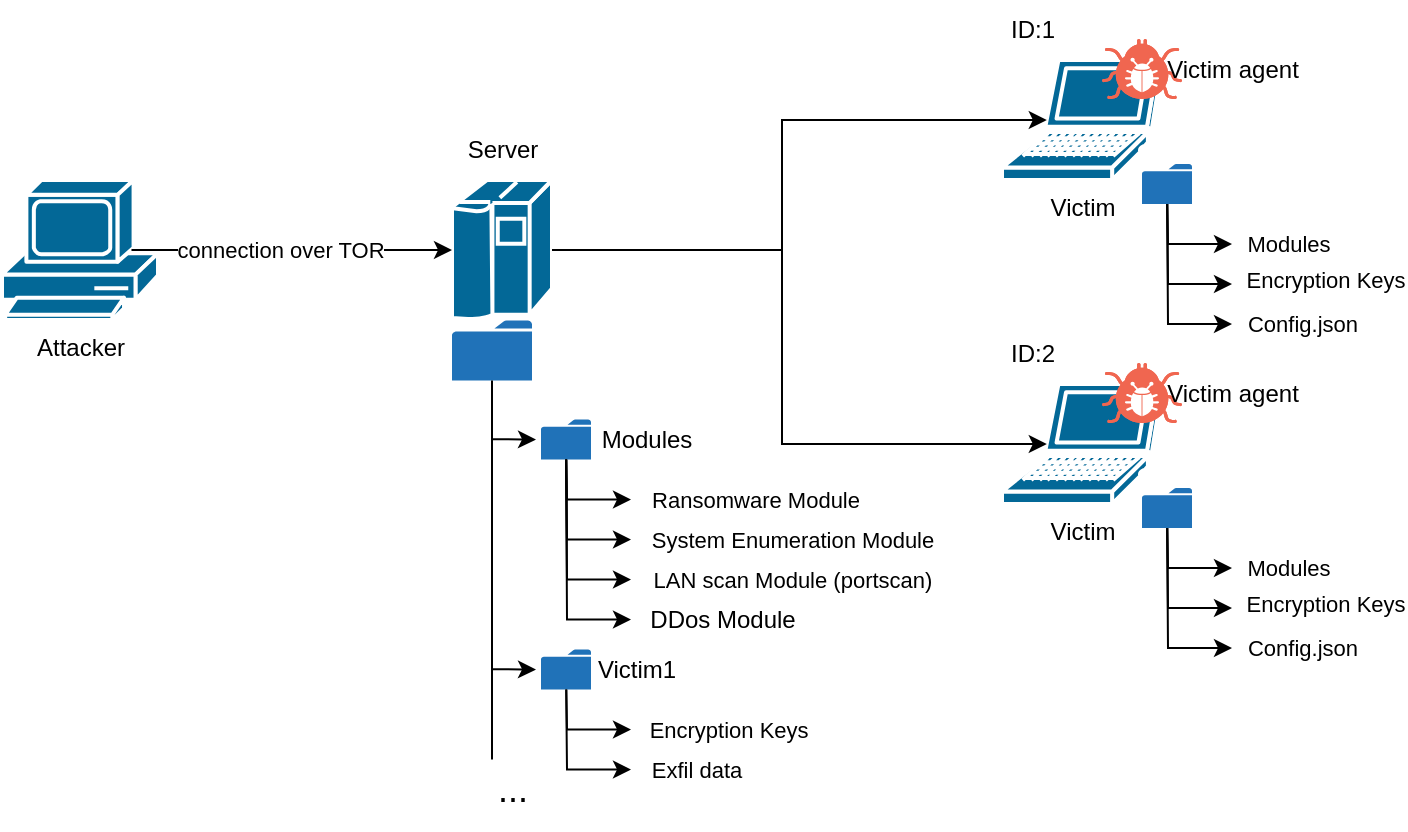 <mxfile version="22.0.2" type="device">
  <diagram name="Page-1" id="U8pL67H3mKZdyEpjexQA">
    <mxGraphModel dx="1047" dy="540" grid="1" gridSize="10" guides="1" tooltips="1" connect="1" arrows="1" fold="1" page="1" pageScale="1" pageWidth="827" pageHeight="1169" math="0" shadow="0">
      <root>
        <mxCell id="0" />
        <mxCell id="1" parent="0" />
        <mxCell id="BqZBBj4OeminQfhaGTYy-5" value="" style="shape=mxgraph.cisco.computers_and_peripherals.ibm_mainframe;html=1;pointerEvents=1;dashed=0;fillColor=#036897;strokeColor=#ffffff;strokeWidth=2;verticalLabelPosition=bottom;verticalAlign=top;align=center;outlineConnect=0;" vertex="1" parent="1">
          <mxGeometry x="265" y="330" width="50" height="70" as="geometry" />
        </mxCell>
        <mxCell id="BqZBBj4OeminQfhaGTYy-6" value="Attacker&lt;br&gt;" style="shape=mxgraph.cisco.computers_and_peripherals.pc;html=1;pointerEvents=1;dashed=0;fillColor=#036897;strokeColor=#ffffff;strokeWidth=2;verticalLabelPosition=bottom;verticalAlign=top;align=center;outlineConnect=0;" vertex="1" parent="1">
          <mxGeometry x="40" y="330" width="78" height="70" as="geometry" />
        </mxCell>
        <mxCell id="BqZBBj4OeminQfhaGTYy-7" style="edgeStyle=orthogonalEdgeStyle;rounded=0;orthogonalLoop=1;jettySize=auto;html=1;exitX=0.83;exitY=0.5;exitDx=0;exitDy=0;exitPerimeter=0;entryX=0;entryY=0.5;entryDx=0;entryDy=0;entryPerimeter=0;" edge="1" parent="1" source="BqZBBj4OeminQfhaGTYy-6" target="BqZBBj4OeminQfhaGTYy-5">
          <mxGeometry relative="1" as="geometry" />
        </mxCell>
        <mxCell id="BqZBBj4OeminQfhaGTYy-8" value="connection over TOR" style="edgeLabel;html=1;align=center;verticalAlign=middle;resizable=0;points=[];" vertex="1" connectable="0" parent="BqZBBj4OeminQfhaGTYy-7">
          <mxGeometry x="0.231" y="-4" relative="1" as="geometry">
            <mxPoint x="-24" y="-4" as="offset" />
          </mxGeometry>
        </mxCell>
        <mxCell id="BqZBBj4OeminQfhaGTYy-9" value="Victim" style="shape=mxgraph.cisco.computers_and_peripherals.laptop;html=1;pointerEvents=1;dashed=0;fillColor=#036897;strokeColor=#ffffff;strokeWidth=2;verticalLabelPosition=bottom;verticalAlign=top;align=center;outlineConnect=0;" vertex="1" parent="1">
          <mxGeometry x="540" y="432" width="80" height="60" as="geometry" />
        </mxCell>
        <mxCell id="BqZBBj4OeminQfhaGTYy-10" value="" style="verticalLabelPosition=bottom;sketch=0;html=1;fillColor=#F06650;strokeColor=#ffffff;verticalAlign=top;align=center;points=[];pointerEvents=1;shape=mxgraph.cisco_safe.compositeIcon;bgIcon=threat3;resIcon=mxgraph.cisco_safe.threat.threat_c7;" vertex="1" parent="1">
          <mxGeometry x="590" y="421.5" width="40" height="30" as="geometry" />
        </mxCell>
        <mxCell id="BqZBBj4OeminQfhaGTYy-12" value="ID:2" style="text;html=1;align=center;verticalAlign=middle;resizable=0;points=[];autosize=1;strokeColor=none;fillColor=none;" vertex="1" parent="1">
          <mxGeometry x="530" y="402" width="50" height="30" as="geometry" />
        </mxCell>
        <mxCell id="BqZBBj4OeminQfhaGTYy-16" value="" style="sketch=0;pointerEvents=1;shadow=0;dashed=0;html=1;strokeColor=none;labelPosition=center;verticalLabelPosition=bottom;verticalAlign=top;outlineConnect=0;align=center;shape=mxgraph.office.concepts.folder;fillColor=#2072B8;direction=east;" vertex="1" parent="1">
          <mxGeometry x="265" y="400.25" width="40" height="30" as="geometry" />
        </mxCell>
        <mxCell id="BqZBBj4OeminQfhaGTYy-17" value="" style="sketch=0;pointerEvents=1;shadow=0;dashed=0;html=1;strokeColor=none;labelPosition=center;verticalLabelPosition=bottom;verticalAlign=top;outlineConnect=0;align=center;shape=mxgraph.office.concepts.folder;fillColor=#2072B8;direction=east;" vertex="1" parent="1">
          <mxGeometry x="309.5" y="449.75" width="25" height="20" as="geometry" />
        </mxCell>
        <mxCell id="BqZBBj4OeminQfhaGTYy-18" value="Modules" style="text;html=1;align=center;verticalAlign=middle;resizable=0;points=[];autosize=1;strokeColor=none;fillColor=none;" vertex="1" parent="1">
          <mxGeometry x="327" y="444.75" width="70" height="30" as="geometry" />
        </mxCell>
        <mxCell id="BqZBBj4OeminQfhaGTYy-27" value="" style="endArrow=classic;html=1;rounded=0;fontSize=26;" edge="1" parent="1" source="BqZBBj4OeminQfhaGTYy-17">
          <mxGeometry width="50" height="50" relative="1" as="geometry">
            <mxPoint x="319.5" y="479.75" as="sourcePoint" />
            <mxPoint x="354.5" y="509.75" as="targetPoint" />
            <Array as="points">
              <mxPoint x="322.5" y="509.75" />
            </Array>
          </mxGeometry>
        </mxCell>
        <mxCell id="BqZBBj4OeminQfhaGTYy-30" value="System Enumeration Module" style="edgeLabel;html=1;align=center;verticalAlign=middle;resizable=0;points=[];" vertex="1" connectable="0" parent="BqZBBj4OeminQfhaGTYy-27">
          <mxGeometry x="0.868" relative="1" as="geometry">
            <mxPoint x="85" as="offset" />
          </mxGeometry>
        </mxCell>
        <mxCell id="BqZBBj4OeminQfhaGTYy-31" value="" style="endArrow=classic;html=1;rounded=0;fontSize=26;" edge="1" parent="1" source="BqZBBj4OeminQfhaGTYy-17">
          <mxGeometry width="50" height="50" relative="1" as="geometry">
            <mxPoint x="332.5" y="479.75" as="sourcePoint" />
            <mxPoint x="354.5" y="489.75" as="targetPoint" />
            <Array as="points">
              <mxPoint x="322.5" y="489.75" />
              <mxPoint x="334.5" y="489.75" />
            </Array>
          </mxGeometry>
        </mxCell>
        <mxCell id="BqZBBj4OeminQfhaGTYy-33" value="&amp;nbsp;Ransomware Module" style="edgeLabel;html=1;align=center;verticalAlign=middle;resizable=0;points=[];" vertex="1" connectable="0" parent="1">
          <mxGeometry x="414.504" y="489.75" as="geometry" />
        </mxCell>
        <mxCell id="BqZBBj4OeminQfhaGTYy-37" value="" style="endArrow=classic;html=1;rounded=0;fontSize=26;" edge="1" parent="1" source="BqZBBj4OeminQfhaGTYy-17">
          <mxGeometry width="50" height="50" relative="1" as="geometry">
            <mxPoint x="324.5" y="509.75" as="sourcePoint" />
            <mxPoint x="354.5" y="529.75" as="targetPoint" />
            <Array as="points">
              <mxPoint x="322.5" y="529.75" />
            </Array>
          </mxGeometry>
        </mxCell>
        <mxCell id="BqZBBj4OeminQfhaGTYy-38" value="LAN scan Module (portscan)" style="edgeLabel;html=1;align=center;verticalAlign=middle;resizable=0;points=[];" vertex="1" connectable="0" parent="1">
          <mxGeometry x="434.501" y="529.75" as="geometry" />
        </mxCell>
        <mxCell id="BqZBBj4OeminQfhaGTYy-41" value="" style="endArrow=classic;html=1;rounded=0;fontSize=26;" edge="1" parent="1" source="BqZBBj4OeminQfhaGTYy-17">
          <mxGeometry width="50" height="50" relative="1" as="geometry">
            <mxPoint x="314.5" y="549.75" as="sourcePoint" />
            <mxPoint x="354.5" y="549.75" as="targetPoint" />
            <Array as="points">
              <mxPoint x="322.5" y="549.75" />
            </Array>
          </mxGeometry>
        </mxCell>
        <mxCell id="BqZBBj4OeminQfhaGTYy-43" value="DDos Module" style="text;html=1;align=center;verticalAlign=middle;resizable=0;points=[];autosize=1;strokeColor=none;fillColor=none;" vertex="1" parent="1">
          <mxGeometry x="349.5" y="534.75" width="100" height="30" as="geometry" />
        </mxCell>
        <mxCell id="BqZBBj4OeminQfhaGTYy-52" value="" style="sketch=0;pointerEvents=1;shadow=0;dashed=0;html=1;strokeColor=none;labelPosition=center;verticalLabelPosition=bottom;verticalAlign=top;outlineConnect=0;align=center;shape=mxgraph.office.concepts.folder;fillColor=#2072B8;direction=east;" vertex="1" parent="1">
          <mxGeometry x="610" y="484" width="25" height="20" as="geometry" />
        </mxCell>
        <mxCell id="BqZBBj4OeminQfhaGTYy-53" value="" style="endArrow=classic;html=1;rounded=0;fontSize=26;" edge="1" parent="1" source="BqZBBj4OeminQfhaGTYy-52">
          <mxGeometry width="50" height="50" relative="1" as="geometry">
            <mxPoint x="620" y="514" as="sourcePoint" />
            <mxPoint x="655" y="544" as="targetPoint" />
            <Array as="points">
              <mxPoint x="623" y="544" />
            </Array>
          </mxGeometry>
        </mxCell>
        <mxCell id="BqZBBj4OeminQfhaGTYy-54" value="&amp;nbsp;Encryption Keys" style="edgeLabel;html=1;align=center;verticalAlign=middle;resizable=0;points=[];" vertex="1" connectable="0" parent="BqZBBj4OeminQfhaGTYy-53">
          <mxGeometry x="0.868" relative="1" as="geometry">
            <mxPoint x="50" y="-2" as="offset" />
          </mxGeometry>
        </mxCell>
        <mxCell id="BqZBBj4OeminQfhaGTYy-55" value="" style="endArrow=classic;html=1;rounded=0;fontSize=26;" edge="1" parent="1" source="BqZBBj4OeminQfhaGTYy-52">
          <mxGeometry width="50" height="50" relative="1" as="geometry">
            <mxPoint x="633" y="514" as="sourcePoint" />
            <mxPoint x="655" y="524" as="targetPoint" />
            <Array as="points">
              <mxPoint x="623" y="524" />
              <mxPoint x="635" y="524" />
            </Array>
          </mxGeometry>
        </mxCell>
        <mxCell id="BqZBBj4OeminQfhaGTYy-56" value="Modules" style="edgeLabel;html=1;align=center;verticalAlign=middle;resizable=0;points=[];" vertex="1" connectable="0" parent="1">
          <mxGeometry x="680.004" y="521.5" as="geometry">
            <mxPoint x="3" y="2" as="offset" />
          </mxGeometry>
        </mxCell>
        <mxCell id="BqZBBj4OeminQfhaGTYy-57" value="" style="endArrow=classic;html=1;rounded=0;fontSize=26;" edge="1" parent="1" source="BqZBBj4OeminQfhaGTYy-52">
          <mxGeometry width="50" height="50" relative="1" as="geometry">
            <mxPoint x="625" y="544" as="sourcePoint" />
            <mxPoint x="655" y="564" as="targetPoint" />
            <Array as="points">
              <mxPoint x="623" y="564" />
            </Array>
          </mxGeometry>
        </mxCell>
        <mxCell id="BqZBBj4OeminQfhaGTYy-58" value="Config.json" style="edgeLabel;html=1;align=center;verticalAlign=middle;resizable=0;points=[];" vertex="1" connectable="0" parent="1">
          <mxGeometry x="690.001" y="564.0" as="geometry" />
        </mxCell>
        <mxCell id="BqZBBj4OeminQfhaGTYy-62" value="Victim agent" style="text;html=1;align=center;verticalAlign=middle;resizable=0;points=[];autosize=1;strokeColor=none;fillColor=none;" vertex="1" parent="1">
          <mxGeometry x="610" y="421.5" width="90" height="30" as="geometry" />
        </mxCell>
        <mxCell id="BqZBBj4OeminQfhaGTYy-63" value="Victim" style="shape=mxgraph.cisco.computers_and_peripherals.laptop;html=1;pointerEvents=1;dashed=0;fillColor=#036897;strokeColor=#ffffff;strokeWidth=2;verticalLabelPosition=bottom;verticalAlign=top;align=center;outlineConnect=0;" vertex="1" parent="1">
          <mxGeometry x="540" y="270" width="80" height="60" as="geometry" />
        </mxCell>
        <mxCell id="BqZBBj4OeminQfhaGTYy-64" value="" style="verticalLabelPosition=bottom;sketch=0;html=1;fillColor=#F06650;strokeColor=#ffffff;verticalAlign=top;align=center;points=[];pointerEvents=1;shape=mxgraph.cisco_safe.compositeIcon;bgIcon=threat3;resIcon=mxgraph.cisco_safe.threat.threat_c7;" vertex="1" parent="1">
          <mxGeometry x="590" y="259.5" width="40" height="30" as="geometry" />
        </mxCell>
        <mxCell id="BqZBBj4OeminQfhaGTYy-65" value="ID:1" style="text;html=1;align=center;verticalAlign=middle;resizable=0;points=[];autosize=1;strokeColor=none;fillColor=none;" vertex="1" parent="1">
          <mxGeometry x="530" y="240" width="50" height="30" as="geometry" />
        </mxCell>
        <mxCell id="BqZBBj4OeminQfhaGTYy-66" value="" style="sketch=0;pointerEvents=1;shadow=0;dashed=0;html=1;strokeColor=none;labelPosition=center;verticalLabelPosition=bottom;verticalAlign=top;outlineConnect=0;align=center;shape=mxgraph.office.concepts.folder;fillColor=#2072B8;direction=east;" vertex="1" parent="1">
          <mxGeometry x="610" y="322" width="25" height="20" as="geometry" />
        </mxCell>
        <mxCell id="BqZBBj4OeminQfhaGTYy-67" value="" style="endArrow=classic;html=1;rounded=0;fontSize=26;" edge="1" parent="1" source="BqZBBj4OeminQfhaGTYy-66">
          <mxGeometry width="50" height="50" relative="1" as="geometry">
            <mxPoint x="620" y="352" as="sourcePoint" />
            <mxPoint x="655" y="382" as="targetPoint" />
            <Array as="points">
              <mxPoint x="623" y="382" />
            </Array>
          </mxGeometry>
        </mxCell>
        <mxCell id="BqZBBj4OeminQfhaGTYy-68" value="&amp;nbsp;Encryption Keys" style="edgeLabel;html=1;align=center;verticalAlign=middle;resizable=0;points=[];" vertex="1" connectable="0" parent="BqZBBj4OeminQfhaGTYy-67">
          <mxGeometry x="0.868" relative="1" as="geometry">
            <mxPoint x="50" y="-2" as="offset" />
          </mxGeometry>
        </mxCell>
        <mxCell id="BqZBBj4OeminQfhaGTYy-69" value="" style="endArrow=classic;html=1;rounded=0;fontSize=26;" edge="1" parent="1" source="BqZBBj4OeminQfhaGTYy-66">
          <mxGeometry width="50" height="50" relative="1" as="geometry">
            <mxPoint x="633" y="352" as="sourcePoint" />
            <mxPoint x="655" y="362" as="targetPoint" />
            <Array as="points">
              <mxPoint x="623" y="362" />
              <mxPoint x="635" y="362" />
            </Array>
          </mxGeometry>
        </mxCell>
        <mxCell id="BqZBBj4OeminQfhaGTYy-70" value="Modules" style="edgeLabel;html=1;align=center;verticalAlign=middle;resizable=0;points=[];" vertex="1" connectable="0" parent="1">
          <mxGeometry x="680.004" y="359.5" as="geometry">
            <mxPoint x="3" y="2" as="offset" />
          </mxGeometry>
        </mxCell>
        <mxCell id="BqZBBj4OeminQfhaGTYy-71" value="" style="endArrow=classic;html=1;rounded=0;fontSize=26;" edge="1" parent="1" source="BqZBBj4OeminQfhaGTYy-66">
          <mxGeometry width="50" height="50" relative="1" as="geometry">
            <mxPoint x="625" y="382" as="sourcePoint" />
            <mxPoint x="655" y="402" as="targetPoint" />
            <Array as="points">
              <mxPoint x="623" y="402" />
            </Array>
          </mxGeometry>
        </mxCell>
        <mxCell id="BqZBBj4OeminQfhaGTYy-72" value="Config.json" style="edgeLabel;html=1;align=center;verticalAlign=middle;resizable=0;points=[];" vertex="1" connectable="0" parent="1">
          <mxGeometry x="690.001" y="402.0" as="geometry" />
        </mxCell>
        <mxCell id="BqZBBj4OeminQfhaGTYy-73" value="Victim agent" style="text;html=1;align=center;verticalAlign=middle;resizable=0;points=[];autosize=1;strokeColor=none;fillColor=none;" vertex="1" parent="1">
          <mxGeometry x="610" y="259.5" width="90" height="30" as="geometry" />
        </mxCell>
        <mxCell id="BqZBBj4OeminQfhaGTYy-77" value="" style="endArrow=none;html=1;rounded=0;" edge="1" parent="1" target="BqZBBj4OeminQfhaGTYy-16">
          <mxGeometry width="50" height="50" relative="1" as="geometry">
            <mxPoint x="285" y="619.75" as="sourcePoint" />
            <mxPoint x="317" y="529.75" as="targetPoint" />
          </mxGeometry>
        </mxCell>
        <mxCell id="BqZBBj4OeminQfhaGTYy-78" value="" style="endArrow=classic;html=1;rounded=0;fontSize=26;" edge="1" parent="1">
          <mxGeometry width="50" height="50" relative="1" as="geometry">
            <mxPoint x="285" y="459.6" as="sourcePoint" />
            <mxPoint x="307" y="459.75" as="targetPoint" />
          </mxGeometry>
        </mxCell>
        <mxCell id="BqZBBj4OeminQfhaGTYy-86" value="" style="sketch=0;pointerEvents=1;shadow=0;dashed=0;html=1;strokeColor=none;labelPosition=center;verticalLabelPosition=bottom;verticalAlign=top;outlineConnect=0;align=center;shape=mxgraph.office.concepts.folder;fillColor=#2072B8;direction=east;" vertex="1" parent="1">
          <mxGeometry x="309.5" y="564.75" width="25" height="20" as="geometry" />
        </mxCell>
        <mxCell id="BqZBBj4OeminQfhaGTYy-87" value="" style="endArrow=classic;html=1;rounded=0;fontSize=26;" edge="1" parent="1" source="BqZBBj4OeminQfhaGTYy-86">
          <mxGeometry width="50" height="50" relative="1" as="geometry">
            <mxPoint x="319.5" y="594.75" as="sourcePoint" />
            <mxPoint x="354.5" y="624.75" as="targetPoint" />
            <Array as="points">
              <mxPoint x="322.5" y="624.75" />
            </Array>
          </mxGeometry>
        </mxCell>
        <mxCell id="BqZBBj4OeminQfhaGTYy-88" value="Exfil data" style="edgeLabel;html=1;align=center;verticalAlign=middle;resizable=0;points=[];" vertex="1" connectable="0" parent="BqZBBj4OeminQfhaGTYy-87">
          <mxGeometry x="0.868" relative="1" as="geometry">
            <mxPoint x="37" as="offset" />
          </mxGeometry>
        </mxCell>
        <mxCell id="BqZBBj4OeminQfhaGTYy-89" value="" style="endArrow=classic;html=1;rounded=0;fontSize=26;" edge="1" parent="1" source="BqZBBj4OeminQfhaGTYy-86">
          <mxGeometry width="50" height="50" relative="1" as="geometry">
            <mxPoint x="332.5" y="594.75" as="sourcePoint" />
            <mxPoint x="354.5" y="604.75" as="targetPoint" />
            <Array as="points">
              <mxPoint x="322.5" y="604.75" />
              <mxPoint x="334.5" y="604.75" />
            </Array>
          </mxGeometry>
        </mxCell>
        <mxCell id="BqZBBj4OeminQfhaGTYy-90" value="&amp;nbsp; Encryption Keys" style="edgeLabel;html=1;align=center;verticalAlign=middle;resizable=0;points=[];" vertex="1" connectable="0" parent="1">
          <mxGeometry x="400.004" y="604.75" as="geometry" />
        </mxCell>
        <mxCell id="BqZBBj4OeminQfhaGTYy-91" value="" style="endArrow=classic;html=1;rounded=0;fontSize=26;" edge="1" parent="1">
          <mxGeometry width="50" height="50" relative="1" as="geometry">
            <mxPoint x="285" y="574.6" as="sourcePoint" />
            <mxPoint x="307" y="574.75" as="targetPoint" />
          </mxGeometry>
        </mxCell>
        <mxCell id="BqZBBj4OeminQfhaGTYy-92" value="Victim1" style="text;html=1;align=center;verticalAlign=middle;resizable=0;points=[];autosize=1;strokeColor=none;fillColor=none;" vertex="1" parent="1">
          <mxGeometry x="327" y="559.75" width="60" height="30" as="geometry" />
        </mxCell>
        <mxCell id="BqZBBj4OeminQfhaGTYy-93" style="edgeStyle=orthogonalEdgeStyle;rounded=0;orthogonalLoop=1;jettySize=auto;html=1;exitX=1;exitY=0.5;exitDx=0;exitDy=0;exitPerimeter=0;entryX=0.28;entryY=0.5;entryDx=0;entryDy=0;entryPerimeter=0;" edge="1" parent="1" source="BqZBBj4OeminQfhaGTYy-5" target="BqZBBj4OeminQfhaGTYy-63">
          <mxGeometry relative="1" as="geometry">
            <Array as="points">
              <mxPoint x="430" y="365" />
              <mxPoint x="430" y="300" />
            </Array>
          </mxGeometry>
        </mxCell>
        <mxCell id="BqZBBj4OeminQfhaGTYy-94" style="edgeStyle=orthogonalEdgeStyle;rounded=0;orthogonalLoop=1;jettySize=auto;html=1;exitX=1;exitY=0.5;exitDx=0;exitDy=0;exitPerimeter=0;entryX=0.28;entryY=0.5;entryDx=0;entryDy=0;entryPerimeter=0;" edge="1" parent="1" source="BqZBBj4OeminQfhaGTYy-5" target="BqZBBj4OeminQfhaGTYy-9">
          <mxGeometry relative="1" as="geometry">
            <Array as="points">
              <mxPoint x="430" y="365" />
              <mxPoint x="430" y="462" />
            </Array>
          </mxGeometry>
        </mxCell>
        <mxCell id="BqZBBj4OeminQfhaGTYy-95" value="&lt;font style=&quot;font-size: 18px;&quot;&gt;...&lt;/font&gt;" style="text;html=1;align=center;verticalAlign=middle;resizable=0;points=[];autosize=1;strokeColor=none;fillColor=none;" vertex="1" parent="1">
          <mxGeometry x="274.5" y="615" width="40" height="40" as="geometry" />
        </mxCell>
        <mxCell id="BqZBBj4OeminQfhaGTYy-96" value="Server" style="text;html=1;align=center;verticalAlign=middle;resizable=0;points=[];autosize=1;strokeColor=none;fillColor=none;" vertex="1" parent="1">
          <mxGeometry x="260" y="300" width="60" height="30" as="geometry" />
        </mxCell>
      </root>
    </mxGraphModel>
  </diagram>
</mxfile>
